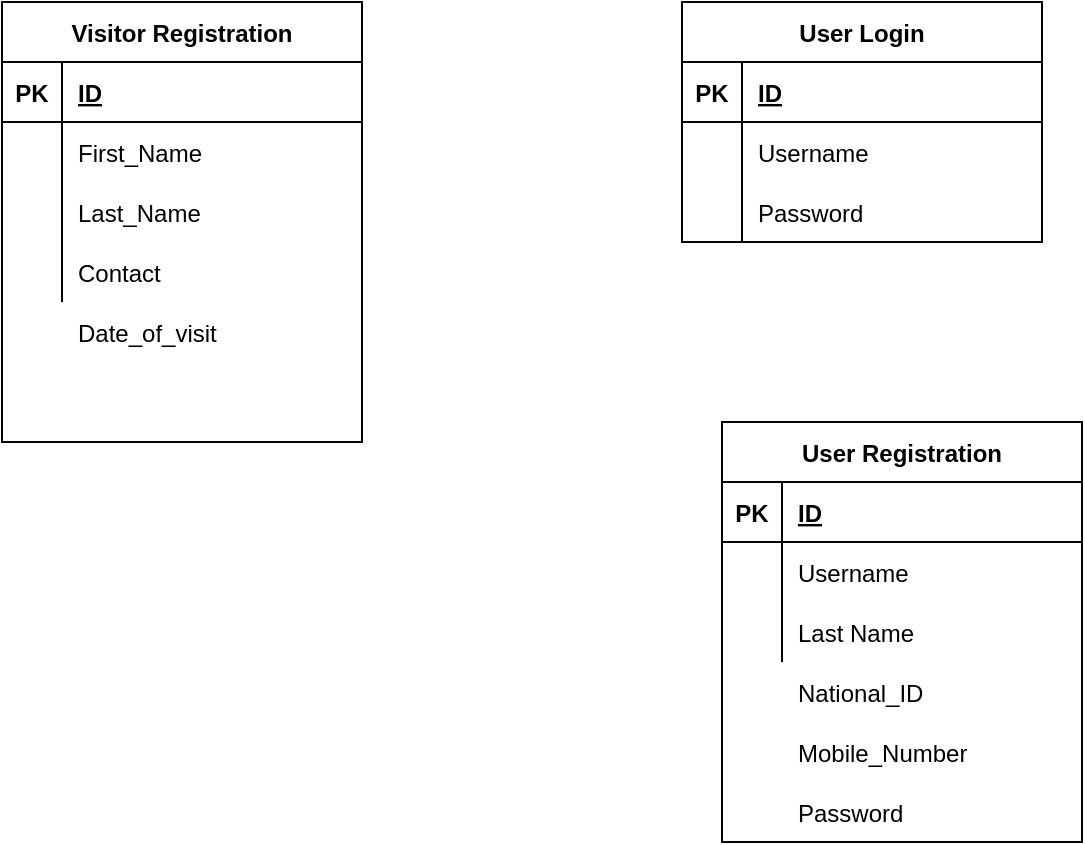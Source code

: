 <mxfile version="14.8.1" type="github"><diagram id="PBMuEUsE-5K1q7lIbcw0" name="Page-1"><mxGraphModel dx="868" dy="468" grid="1" gridSize="10" guides="1" tooltips="1" connect="1" arrows="1" fold="1" page="1" pageScale="1" pageWidth="850" pageHeight="1100" math="0" shadow="0"><root><mxCell id="0"/><mxCell id="1" parent="0"/><mxCell id="XTQyouAVxWqzlWzift7s-1" value="Visitor Registration" style="shape=table;startSize=30;container=1;collapsible=1;childLayout=tableLayout;fixedRows=1;rowLines=0;fontStyle=1;align=center;resizeLast=1;" vertex="1" parent="1"><mxGeometry x="60" y="30" width="180" height="220" as="geometry"/></mxCell><mxCell id="XTQyouAVxWqzlWzift7s-2" value="" style="shape=partialRectangle;collapsible=0;dropTarget=0;pointerEvents=0;fillColor=none;top=0;left=0;bottom=1;right=0;points=[[0,0.5],[1,0.5]];portConstraint=eastwest;" vertex="1" parent="XTQyouAVxWqzlWzift7s-1"><mxGeometry y="30" width="180" height="30" as="geometry"/></mxCell><mxCell id="XTQyouAVxWqzlWzift7s-3" value="PK" style="shape=partialRectangle;connectable=0;fillColor=none;top=0;left=0;bottom=0;right=0;fontStyle=1;overflow=hidden;" vertex="1" parent="XTQyouAVxWqzlWzift7s-2"><mxGeometry width="30" height="30" as="geometry"/></mxCell><mxCell id="XTQyouAVxWqzlWzift7s-4" value="ID" style="shape=partialRectangle;connectable=0;fillColor=none;top=0;left=0;bottom=0;right=0;align=left;spacingLeft=6;fontStyle=5;overflow=hidden;" vertex="1" parent="XTQyouAVxWqzlWzift7s-2"><mxGeometry x="30" width="150" height="30" as="geometry"/></mxCell><mxCell id="XTQyouAVxWqzlWzift7s-5" value="" style="shape=partialRectangle;collapsible=0;dropTarget=0;pointerEvents=0;fillColor=none;top=0;left=0;bottom=0;right=0;points=[[0,0.5],[1,0.5]];portConstraint=eastwest;" vertex="1" parent="XTQyouAVxWqzlWzift7s-1"><mxGeometry y="60" width="180" height="30" as="geometry"/></mxCell><mxCell id="XTQyouAVxWqzlWzift7s-6" value="" style="shape=partialRectangle;connectable=0;fillColor=none;top=0;left=0;bottom=0;right=0;editable=1;overflow=hidden;" vertex="1" parent="XTQyouAVxWqzlWzift7s-5"><mxGeometry width="30" height="30" as="geometry"/></mxCell><mxCell id="XTQyouAVxWqzlWzift7s-7" value="First_Name" style="shape=partialRectangle;connectable=0;fillColor=none;top=0;left=0;bottom=0;right=0;align=left;spacingLeft=6;overflow=hidden;" vertex="1" parent="XTQyouAVxWqzlWzift7s-5"><mxGeometry x="30" width="150" height="30" as="geometry"/></mxCell><mxCell id="XTQyouAVxWqzlWzift7s-8" value="" style="shape=partialRectangle;collapsible=0;dropTarget=0;pointerEvents=0;fillColor=none;top=0;left=0;bottom=0;right=0;points=[[0,0.5],[1,0.5]];portConstraint=eastwest;" vertex="1" parent="XTQyouAVxWqzlWzift7s-1"><mxGeometry y="90" width="180" height="30" as="geometry"/></mxCell><mxCell id="XTQyouAVxWqzlWzift7s-9" value="" style="shape=partialRectangle;connectable=0;fillColor=none;top=0;left=0;bottom=0;right=0;editable=1;overflow=hidden;" vertex="1" parent="XTQyouAVxWqzlWzift7s-8"><mxGeometry width="30" height="30" as="geometry"/></mxCell><mxCell id="XTQyouAVxWqzlWzift7s-10" value="Last_Name" style="shape=partialRectangle;connectable=0;fillColor=none;top=0;left=0;bottom=0;right=0;align=left;spacingLeft=6;overflow=hidden;" vertex="1" parent="XTQyouAVxWqzlWzift7s-8"><mxGeometry x="30" width="150" height="30" as="geometry"/></mxCell><mxCell id="XTQyouAVxWqzlWzift7s-11" value="" style="shape=partialRectangle;collapsible=0;dropTarget=0;pointerEvents=0;fillColor=none;top=0;left=0;bottom=0;right=0;points=[[0,0.5],[1,0.5]];portConstraint=eastwest;" vertex="1" parent="XTQyouAVxWqzlWzift7s-1"><mxGeometry y="120" width="180" height="30" as="geometry"/></mxCell><mxCell id="XTQyouAVxWqzlWzift7s-12" value="" style="shape=partialRectangle;connectable=0;fillColor=none;top=0;left=0;bottom=0;right=0;editable=1;overflow=hidden;" vertex="1" parent="XTQyouAVxWqzlWzift7s-11"><mxGeometry width="30" height="30" as="geometry"/></mxCell><mxCell id="XTQyouAVxWqzlWzift7s-13" value="Contact" style="shape=partialRectangle;connectable=0;fillColor=none;top=0;left=0;bottom=0;right=0;align=left;spacingLeft=6;overflow=hidden;" vertex="1" parent="XTQyouAVxWqzlWzift7s-11"><mxGeometry x="30" width="150" height="30" as="geometry"/></mxCell><mxCell id="XTQyouAVxWqzlWzift7s-15" value="Date_of_visit" style="shape=partialRectangle;connectable=0;fillColor=none;top=0;left=0;bottom=0;right=0;align=left;spacingLeft=6;overflow=hidden;" vertex="1" parent="1"><mxGeometry x="90" y="180" width="150" height="30" as="geometry"/></mxCell><mxCell id="XTQyouAVxWqzlWzift7s-17" value="User Login" style="shape=table;startSize=30;container=1;collapsible=1;childLayout=tableLayout;fixedRows=1;rowLines=0;fontStyle=1;align=center;resizeLast=1;" vertex="1" parent="1"><mxGeometry x="400" y="30" width="180" height="120" as="geometry"/></mxCell><mxCell id="XTQyouAVxWqzlWzift7s-18" value="" style="shape=partialRectangle;collapsible=0;dropTarget=0;pointerEvents=0;fillColor=none;top=0;left=0;bottom=1;right=0;points=[[0,0.5],[1,0.5]];portConstraint=eastwest;" vertex="1" parent="XTQyouAVxWqzlWzift7s-17"><mxGeometry y="30" width="180" height="30" as="geometry"/></mxCell><mxCell id="XTQyouAVxWqzlWzift7s-19" value="PK" style="shape=partialRectangle;connectable=0;fillColor=none;top=0;left=0;bottom=0;right=0;fontStyle=1;overflow=hidden;" vertex="1" parent="XTQyouAVxWqzlWzift7s-18"><mxGeometry width="30" height="30" as="geometry"/></mxCell><mxCell id="XTQyouAVxWqzlWzift7s-20" value="ID" style="shape=partialRectangle;connectable=0;fillColor=none;top=0;left=0;bottom=0;right=0;align=left;spacingLeft=6;fontStyle=5;overflow=hidden;" vertex="1" parent="XTQyouAVxWqzlWzift7s-18"><mxGeometry x="30" width="150" height="30" as="geometry"/></mxCell><mxCell id="XTQyouAVxWqzlWzift7s-21" value="" style="shape=partialRectangle;collapsible=0;dropTarget=0;pointerEvents=0;fillColor=none;top=0;left=0;bottom=0;right=0;points=[[0,0.5],[1,0.5]];portConstraint=eastwest;" vertex="1" parent="XTQyouAVxWqzlWzift7s-17"><mxGeometry y="60" width="180" height="30" as="geometry"/></mxCell><mxCell id="XTQyouAVxWqzlWzift7s-22" value="" style="shape=partialRectangle;connectable=0;fillColor=none;top=0;left=0;bottom=0;right=0;editable=1;overflow=hidden;" vertex="1" parent="XTQyouAVxWqzlWzift7s-21"><mxGeometry width="30" height="30" as="geometry"/></mxCell><mxCell id="XTQyouAVxWqzlWzift7s-23" value="Username" style="shape=partialRectangle;connectable=0;fillColor=none;top=0;left=0;bottom=0;right=0;align=left;spacingLeft=6;overflow=hidden;" vertex="1" parent="XTQyouAVxWqzlWzift7s-21"><mxGeometry x="30" width="150" height="30" as="geometry"/></mxCell><mxCell id="XTQyouAVxWqzlWzift7s-24" value="" style="shape=partialRectangle;collapsible=0;dropTarget=0;pointerEvents=0;fillColor=none;top=0;left=0;bottom=0;right=0;points=[[0,0.5],[1,0.5]];portConstraint=eastwest;" vertex="1" parent="XTQyouAVxWqzlWzift7s-17"><mxGeometry y="90" width="180" height="30" as="geometry"/></mxCell><mxCell id="XTQyouAVxWqzlWzift7s-25" value="" style="shape=partialRectangle;connectable=0;fillColor=none;top=0;left=0;bottom=0;right=0;editable=1;overflow=hidden;" vertex="1" parent="XTQyouAVxWqzlWzift7s-24"><mxGeometry width="30" height="30" as="geometry"/></mxCell><mxCell id="XTQyouAVxWqzlWzift7s-26" value="Password" style="shape=partialRectangle;connectable=0;fillColor=none;top=0;left=0;bottom=0;right=0;align=left;spacingLeft=6;overflow=hidden;" vertex="1" parent="XTQyouAVxWqzlWzift7s-24"><mxGeometry x="30" width="150" height="30" as="geometry"/></mxCell><mxCell id="XTQyouAVxWqzlWzift7s-31" value="User Registration" style="shape=table;startSize=30;container=1;collapsible=1;childLayout=tableLayout;fixedRows=1;rowLines=0;fontStyle=1;align=center;resizeLast=1;" vertex="1" parent="1"><mxGeometry x="420" y="240" width="180" height="210" as="geometry"/></mxCell><mxCell id="XTQyouAVxWqzlWzift7s-32" value="" style="shape=partialRectangle;collapsible=0;dropTarget=0;pointerEvents=0;fillColor=none;top=0;left=0;bottom=1;right=0;points=[[0,0.5],[1,0.5]];portConstraint=eastwest;" vertex="1" parent="XTQyouAVxWqzlWzift7s-31"><mxGeometry y="30" width="180" height="30" as="geometry"/></mxCell><mxCell id="XTQyouAVxWqzlWzift7s-33" value="PK" style="shape=partialRectangle;connectable=0;fillColor=none;top=0;left=0;bottom=0;right=0;fontStyle=1;overflow=hidden;" vertex="1" parent="XTQyouAVxWqzlWzift7s-32"><mxGeometry width="30" height="30" as="geometry"/></mxCell><mxCell id="XTQyouAVxWqzlWzift7s-34" value="ID" style="shape=partialRectangle;connectable=0;fillColor=none;top=0;left=0;bottom=0;right=0;align=left;spacingLeft=6;fontStyle=5;overflow=hidden;" vertex="1" parent="XTQyouAVxWqzlWzift7s-32"><mxGeometry x="30" width="150" height="30" as="geometry"/></mxCell><mxCell id="XTQyouAVxWqzlWzift7s-35" value="" style="shape=partialRectangle;collapsible=0;dropTarget=0;pointerEvents=0;fillColor=none;top=0;left=0;bottom=0;right=0;points=[[0,0.5],[1,0.5]];portConstraint=eastwest;" vertex="1" parent="XTQyouAVxWqzlWzift7s-31"><mxGeometry y="60" width="180" height="30" as="geometry"/></mxCell><mxCell id="XTQyouAVxWqzlWzift7s-36" value="" style="shape=partialRectangle;connectable=0;fillColor=none;top=0;left=0;bottom=0;right=0;editable=1;overflow=hidden;" vertex="1" parent="XTQyouAVxWqzlWzift7s-35"><mxGeometry width="30" height="30" as="geometry"/></mxCell><mxCell id="XTQyouAVxWqzlWzift7s-37" value="Username" style="shape=partialRectangle;connectable=0;fillColor=none;top=0;left=0;bottom=0;right=0;align=left;spacingLeft=6;overflow=hidden;" vertex="1" parent="XTQyouAVxWqzlWzift7s-35"><mxGeometry x="30" width="150" height="30" as="geometry"/></mxCell><mxCell id="XTQyouAVxWqzlWzift7s-38" value="" style="shape=partialRectangle;collapsible=0;dropTarget=0;pointerEvents=0;fillColor=none;top=0;left=0;bottom=0;right=0;points=[[0,0.5],[1,0.5]];portConstraint=eastwest;" vertex="1" parent="XTQyouAVxWqzlWzift7s-31"><mxGeometry y="90" width="180" height="30" as="geometry"/></mxCell><mxCell id="XTQyouAVxWqzlWzift7s-39" value="" style="shape=partialRectangle;connectable=0;fillColor=none;top=0;left=0;bottom=0;right=0;editable=1;overflow=hidden;" vertex="1" parent="XTQyouAVxWqzlWzift7s-38"><mxGeometry width="30" height="30" as="geometry"/></mxCell><mxCell id="XTQyouAVxWqzlWzift7s-40" value="Last Name" style="shape=partialRectangle;connectable=0;fillColor=none;top=0;left=0;bottom=0;right=0;align=left;spacingLeft=6;overflow=hidden;" vertex="1" parent="XTQyouAVxWqzlWzift7s-38"><mxGeometry x="30" width="150" height="30" as="geometry"/></mxCell><mxCell id="XTQyouAVxWqzlWzift7s-41" value="National_ID" style="shape=partialRectangle;connectable=0;fillColor=none;top=0;left=0;bottom=0;right=0;align=left;spacingLeft=6;overflow=hidden;" vertex="1" parent="1"><mxGeometry x="450" y="360" width="150" height="30" as="geometry"/></mxCell><mxCell id="XTQyouAVxWqzlWzift7s-42" value="Password" style="shape=partialRectangle;connectable=0;fillColor=none;top=0;left=0;bottom=0;right=0;align=left;spacingLeft=6;overflow=hidden;" vertex="1" parent="1"><mxGeometry x="450" y="420" width="150" height="30" as="geometry"/></mxCell><mxCell id="XTQyouAVxWqzlWzift7s-43" value="Mobile_Number" style="shape=partialRectangle;connectable=0;fillColor=none;top=0;left=0;bottom=0;right=0;align=left;spacingLeft=6;overflow=hidden;" vertex="1" parent="1"><mxGeometry x="450" y="390" width="150" height="30" as="geometry"/></mxCell></root></mxGraphModel></diagram></mxfile>
